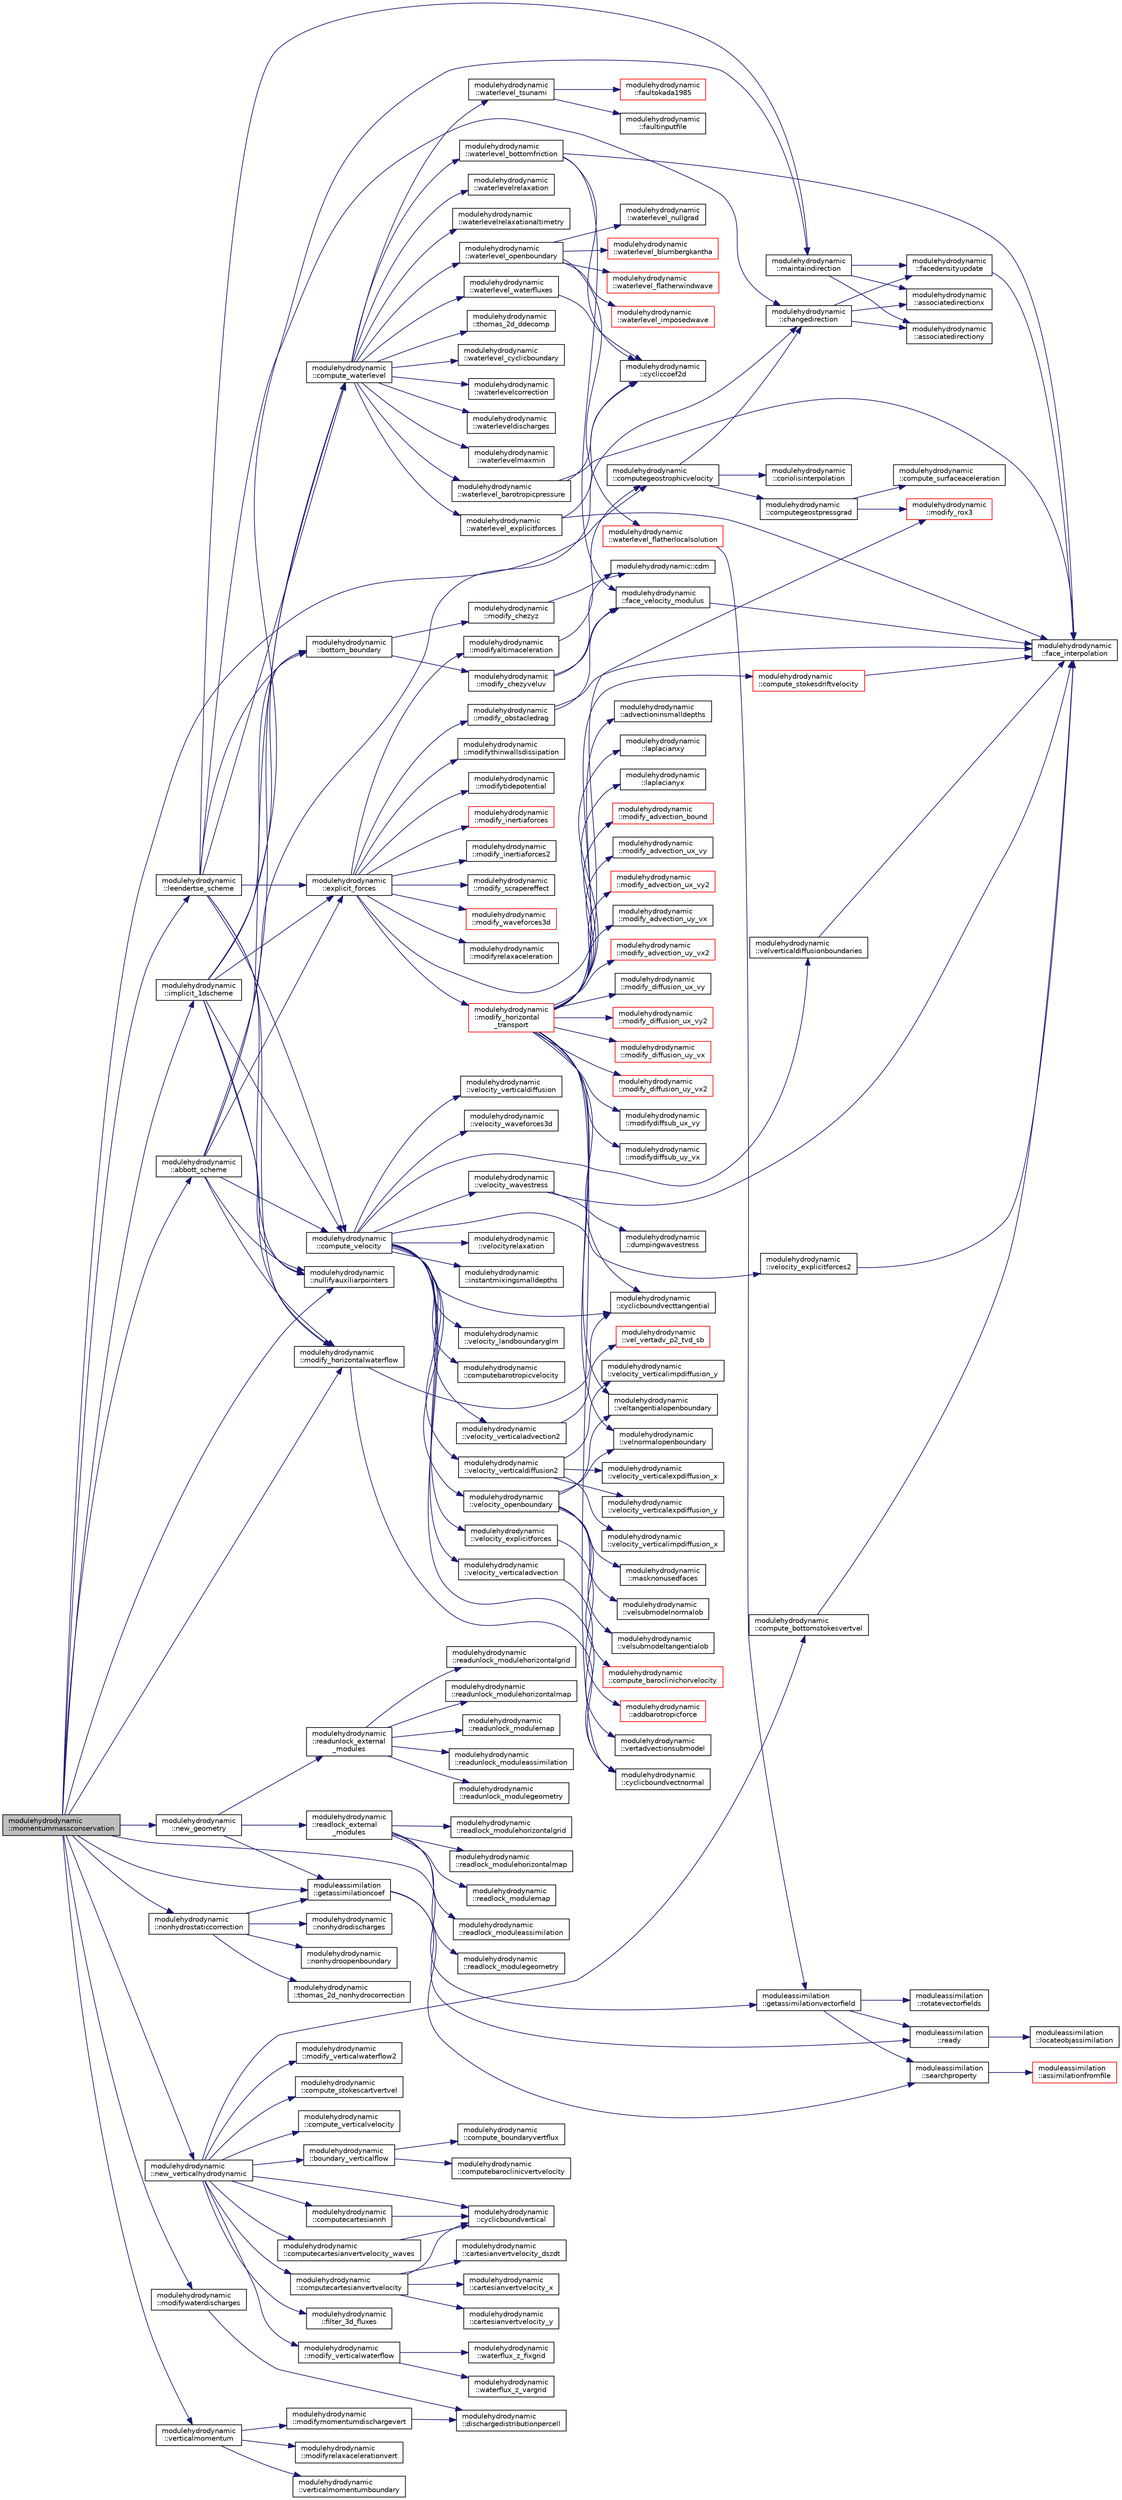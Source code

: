 digraph "modulehydrodynamic::momentummassconservation"
{
 // LATEX_PDF_SIZE
  edge [fontname="Helvetica",fontsize="10",labelfontname="Helvetica",labelfontsize="10"];
  node [fontname="Helvetica",fontsize="10",shape=record];
  rankdir="LR";
  Node1 [label="modulehydrodynamic\l::momentummassconservation",height=0.2,width=0.4,color="black", fillcolor="grey75", style="filled", fontcolor="black",tooltip=" "];
  Node1 -> Node2 [color="midnightblue",fontsize="10",style="solid",fontname="Helvetica"];
  Node2 [label="modulehydrodynamic\l::abbott_scheme",height=0.2,width=0.4,color="black", fillcolor="white", style="filled",URL="$namespacemodulehydrodynamic.html#ab24f3a1aadd0e5ea548005ab690517a5",tooltip=" "];
  Node2 -> Node3 [color="midnightblue",fontsize="10",style="solid",fontname="Helvetica"];
  Node3 [label="modulehydrodynamic\l::bottom_boundary",height=0.2,width=0.4,color="black", fillcolor="white", style="filled",URL="$namespacemodulehydrodynamic.html#a560d4076559adb32fe2884f63e0b13da",tooltip=" "];
  Node3 -> Node4 [color="midnightblue",fontsize="10",style="solid",fontname="Helvetica"];
  Node4 [label="modulehydrodynamic\l::modify_chezyveluv",height=0.2,width=0.4,color="black", fillcolor="white", style="filled",URL="$namespacemodulehydrodynamic.html#a8e14732a1f66519f456c093908a3ee4b",tooltip=" "];
  Node4 -> Node5 [color="midnightblue",fontsize="10",style="solid",fontname="Helvetica"];
  Node5 [label="modulehydrodynamic::cdm",height=0.2,width=0.4,color="black", fillcolor="white", style="filled",URL="$namespacemodulehydrodynamic.html#a5465756a3c0bc0b2789b8cbffd16ec64",tooltip=" "];
  Node4 -> Node6 [color="midnightblue",fontsize="10",style="solid",fontname="Helvetica"];
  Node6 [label="modulehydrodynamic\l::face_velocity_modulus",height=0.2,width=0.4,color="black", fillcolor="white", style="filled",URL="$namespacemodulehydrodynamic.html#a59e16bb385ccdef967139d17eb850973",tooltip=" "];
  Node6 -> Node7 [color="midnightblue",fontsize="10",style="solid",fontname="Helvetica"];
  Node7 [label="modulehydrodynamic\l::face_interpolation",height=0.2,width=0.4,color="black", fillcolor="white", style="filled",URL="$namespacemodulehydrodynamic.html#aeaeab24d9e7539d66950b61105ead64f",tooltip=" "];
  Node3 -> Node8 [color="midnightblue",fontsize="10",style="solid",fontname="Helvetica"];
  Node8 [label="modulehydrodynamic\l::modify_chezyz",height=0.2,width=0.4,color="black", fillcolor="white", style="filled",URL="$namespacemodulehydrodynamic.html#a4b8bde093197fe02063699036c456839",tooltip=" "];
  Node8 -> Node5 [color="midnightblue",fontsize="10",style="solid",fontname="Helvetica"];
  Node2 -> Node9 [color="midnightblue",fontsize="10",style="solid",fontname="Helvetica"];
  Node9 [label="modulehydrodynamic\l::changedirection",height=0.2,width=0.4,color="black", fillcolor="white", style="filled",URL="$namespacemodulehydrodynamic.html#a21da40cf926fb3d12ccc40743a115da6",tooltip=" "];
  Node9 -> Node10 [color="midnightblue",fontsize="10",style="solid",fontname="Helvetica"];
  Node10 [label="modulehydrodynamic\l::associatedirectionx",height=0.2,width=0.4,color="black", fillcolor="white", style="filled",URL="$namespacemodulehydrodynamic.html#a46e9869092f2ae2a7161f224fb8929e7",tooltip=" "];
  Node9 -> Node11 [color="midnightblue",fontsize="10",style="solid",fontname="Helvetica"];
  Node11 [label="modulehydrodynamic\l::associatedirectiony",height=0.2,width=0.4,color="black", fillcolor="white", style="filled",URL="$namespacemodulehydrodynamic.html#ad1dd8c0a50f0deaee0d084b9938b1361",tooltip=" "];
  Node9 -> Node12 [color="midnightblue",fontsize="10",style="solid",fontname="Helvetica"];
  Node12 [label="modulehydrodynamic\l::facedensityupdate",height=0.2,width=0.4,color="black", fillcolor="white", style="filled",URL="$namespacemodulehydrodynamic.html#a4f57ea10dc59c15002a9fd37b1d8497f",tooltip="Constructs Updates facedensity matrix."];
  Node12 -> Node7 [color="midnightblue",fontsize="10",style="solid",fontname="Helvetica"];
  Node2 -> Node13 [color="midnightblue",fontsize="10",style="solid",fontname="Helvetica"];
  Node13 [label="modulehydrodynamic\l::compute_velocity",height=0.2,width=0.4,color="black", fillcolor="white", style="filled",URL="$namespacemodulehydrodynamic.html#aba4d9045d33fdc1b7b6011fd3fbb9c28",tooltip=" "];
  Node13 -> Node14 [color="midnightblue",fontsize="10",style="solid",fontname="Helvetica"];
  Node14 [label="modulehydrodynamic\l::computebarotropicvelocity",height=0.2,width=0.4,color="black", fillcolor="white", style="filled",URL="$namespacemodulehydrodynamic.html#a4ced11a2f90a07418b9497e7e9b068b7",tooltip=" "];
  Node13 -> Node15 [color="midnightblue",fontsize="10",style="solid",fontname="Helvetica"];
  Node15 [label="modulehydrodynamic\l::cyclicboundvectnormal",height=0.2,width=0.4,color="black", fillcolor="white", style="filled",URL="$namespacemodulehydrodynamic.html#ab70188c3f183ae7e6142adec6d3ea9fe",tooltip=" "];
  Node13 -> Node16 [color="midnightblue",fontsize="10",style="solid",fontname="Helvetica"];
  Node16 [label="modulehydrodynamic\l::cyclicboundvecttangential",height=0.2,width=0.4,color="black", fillcolor="white", style="filled",URL="$namespacemodulehydrodynamic.html#a0d8c9bbfb63616e6ad93ba589923c7eb",tooltip=" "];
  Node13 -> Node17 [color="midnightblue",fontsize="10",style="solid",fontname="Helvetica"];
  Node17 [label="modulehydrodynamic\l::instantmixingsmalldepths",height=0.2,width=0.4,color="black", fillcolor="white", style="filled",URL="$namespacemodulehydrodynamic.html#a2237f44be04f4c5aeac0890ddec1ce4b",tooltip=" "];
  Node13 -> Node18 [color="midnightblue",fontsize="10",style="solid",fontname="Helvetica"];
  Node18 [label="modulehydrodynamic\l::velocity_explicitforces",height=0.2,width=0.4,color="black", fillcolor="white", style="filled",URL="$namespacemodulehydrodynamic.html#a2789c8c5f9e3e6838c5dda5c13dcd234",tooltip=" "];
  Node18 -> Node19 [color="midnightblue",fontsize="10",style="solid",fontname="Helvetica"];
  Node19 [label="modulehydrodynamic\l::addbarotropicforce",height=0.2,width=0.4,color="red", fillcolor="white", style="filled",URL="$namespacemodulehydrodynamic.html#ae560c34b494b7b4a8783efd438180a08",tooltip="Adds BarotropicForce to TiCoef_3D."];
  Node13 -> Node24 [color="midnightblue",fontsize="10",style="solid",fontname="Helvetica"];
  Node24 [label="modulehydrodynamic\l::velocity_explicitforces2",height=0.2,width=0.4,color="black", fillcolor="white", style="filled",URL="$namespacemodulehydrodynamic.html#abd61f98643ce464fcbf206fc9a8051a9",tooltip=" "];
  Node24 -> Node7 [color="midnightblue",fontsize="10",style="solid",fontname="Helvetica"];
  Node13 -> Node25 [color="midnightblue",fontsize="10",style="solid",fontname="Helvetica"];
  Node25 [label="modulehydrodynamic\l::velocity_landboundaryglm",height=0.2,width=0.4,color="black", fillcolor="white", style="filled",URL="$namespacemodulehydrodynamic.html#a678adb3cd056a0f44a4c7ba6b7ba8544",tooltip=" "];
  Node13 -> Node26 [color="midnightblue",fontsize="10",style="solid",fontname="Helvetica"];
  Node26 [label="modulehydrodynamic\l::velocity_openboundary",height=0.2,width=0.4,color="black", fillcolor="white", style="filled",URL="$namespacemodulehydrodynamic.html#ad3f40e56e615a729156e48c10775bde3",tooltip=" "];
  Node26 -> Node27 [color="midnightblue",fontsize="10",style="solid",fontname="Helvetica"];
  Node27 [label="modulehydrodynamic\l::compute_baroclinichorvelocity",height=0.2,width=0.4,color="red", fillcolor="white", style="filled",URL="$namespacemodulehydrodynamic.html#a5548f1e73131ae2e60c1386848706e83",tooltip=" "];
  Node26 -> Node29 [color="midnightblue",fontsize="10",style="solid",fontname="Helvetica"];
  Node29 [label="modulehydrodynamic\l::masknonusedfaces",height=0.2,width=0.4,color="black", fillcolor="white", style="filled",URL="$namespacemodulehydrodynamic.html#ab4a3acec600d04e2afbf5acc7f68b642",tooltip=" "];
  Node26 -> Node30 [color="midnightblue",fontsize="10",style="solid",fontname="Helvetica"];
  Node30 [label="modulehydrodynamic\l::velnormalopenboundary",height=0.2,width=0.4,color="black", fillcolor="white", style="filled",URL="$namespacemodulehydrodynamic.html#af23df453cb52dbe604e896aba3b572aa",tooltip=" "];
  Node26 -> Node31 [color="midnightblue",fontsize="10",style="solid",fontname="Helvetica"];
  Node31 [label="modulehydrodynamic\l::velsubmodelnormalob",height=0.2,width=0.4,color="black", fillcolor="white", style="filled",URL="$namespacemodulehydrodynamic.html#aca265830a6a43d55606480ef5abdb2af",tooltip=" "];
  Node26 -> Node32 [color="midnightblue",fontsize="10",style="solid",fontname="Helvetica"];
  Node32 [label="modulehydrodynamic\l::velsubmodeltangentialob",height=0.2,width=0.4,color="black", fillcolor="white", style="filled",URL="$namespacemodulehydrodynamic.html#ac476fd6c2f59116c8cbcbed954fdbc5f",tooltip=" "];
  Node26 -> Node33 [color="midnightblue",fontsize="10",style="solid",fontname="Helvetica"];
  Node33 [label="modulehydrodynamic\l::veltangentialopenboundary",height=0.2,width=0.4,color="black", fillcolor="white", style="filled",URL="$namespacemodulehydrodynamic.html#a0be051dfb2855eb7014145fceaa64075",tooltip=" "];
  Node13 -> Node34 [color="midnightblue",fontsize="10",style="solid",fontname="Helvetica"];
  Node34 [label="modulehydrodynamic\l::velocity_verticaladvection",height=0.2,width=0.4,color="black", fillcolor="white", style="filled",URL="$namespacemodulehydrodynamic.html#ac07b9cc801de5e329ae0bf6d2bc4783b",tooltip=" "];
  Node34 -> Node35 [color="midnightblue",fontsize="10",style="solid",fontname="Helvetica"];
  Node35 [label="modulehydrodynamic\l::vertadvectionsubmodel",height=0.2,width=0.4,color="black", fillcolor="white", style="filled",URL="$namespacemodulehydrodynamic.html#a514294a37adf9ce3b21a6817c7a86ae1",tooltip=" "];
  Node13 -> Node36 [color="midnightblue",fontsize="10",style="solid",fontname="Helvetica"];
  Node36 [label="modulehydrodynamic\l::velocity_verticaladvection2",height=0.2,width=0.4,color="black", fillcolor="white", style="filled",URL="$namespacemodulehydrodynamic.html#afa0606ff5f3ca74cfea949891a5bbfc9",tooltip=" "];
  Node36 -> Node37 [color="midnightblue",fontsize="10",style="solid",fontname="Helvetica"];
  Node37 [label="modulehydrodynamic\l::vel_vertadv_p2_tvd_sb",height=0.2,width=0.4,color="red", fillcolor="white", style="filled",URL="$namespacemodulehydrodynamic.html#aa35561ded10bdb8154447c57ff39764d",tooltip=" "];
  Node13 -> Node42 [color="midnightblue",fontsize="10",style="solid",fontname="Helvetica"];
  Node42 [label="modulehydrodynamic\l::velocity_verticaldiffusion",height=0.2,width=0.4,color="black", fillcolor="white", style="filled",URL="$namespacemodulehydrodynamic.html#adb227f6b4fa5a958b2dd2061dbfcb22d",tooltip=" "];
  Node13 -> Node43 [color="midnightblue",fontsize="10",style="solid",fontname="Helvetica"];
  Node43 [label="modulehydrodynamic\l::velocity_verticaldiffusion2",height=0.2,width=0.4,color="black", fillcolor="white", style="filled",URL="$namespacemodulehydrodynamic.html#a316d0cd95ae2df1e689b4c5f7cd4db26",tooltip=" "];
  Node43 -> Node44 [color="midnightblue",fontsize="10",style="solid",fontname="Helvetica"];
  Node44 [label="modulehydrodynamic\l::velocity_verticalexpdiffusion_x",height=0.2,width=0.4,color="black", fillcolor="white", style="filled",URL="$namespacemodulehydrodynamic.html#a8e24696fc2dbaa5d085e58447e1fcbb3",tooltip=" "];
  Node43 -> Node45 [color="midnightblue",fontsize="10",style="solid",fontname="Helvetica"];
  Node45 [label="modulehydrodynamic\l::velocity_verticalexpdiffusion_y",height=0.2,width=0.4,color="black", fillcolor="white", style="filled",URL="$namespacemodulehydrodynamic.html#aa8e33fb439a524d36e71fae09425d824",tooltip=" "];
  Node43 -> Node46 [color="midnightblue",fontsize="10",style="solid",fontname="Helvetica"];
  Node46 [label="modulehydrodynamic\l::velocity_verticalimpdiffusion_x",height=0.2,width=0.4,color="black", fillcolor="white", style="filled",URL="$namespacemodulehydrodynamic.html#a7b3551cb8e8ac99602a6ba34d58083a5",tooltip=" "];
  Node43 -> Node47 [color="midnightblue",fontsize="10",style="solid",fontname="Helvetica"];
  Node47 [label="modulehydrodynamic\l::velocity_verticalimpdiffusion_y",height=0.2,width=0.4,color="black", fillcolor="white", style="filled",URL="$namespacemodulehydrodynamic.html#a589cb99ff718571e270c60116aea1391",tooltip=" "];
  Node13 -> Node48 [color="midnightblue",fontsize="10",style="solid",fontname="Helvetica"];
  Node48 [label="modulehydrodynamic\l::velocity_waveforces3d",height=0.2,width=0.4,color="black", fillcolor="white", style="filled",URL="$namespacemodulehydrodynamic.html#a7cadc35d4f0e4955a2d416039a2a2d18",tooltip=" "];
  Node13 -> Node49 [color="midnightblue",fontsize="10",style="solid",fontname="Helvetica"];
  Node49 [label="modulehydrodynamic\l::velocity_wavestress",height=0.2,width=0.4,color="black", fillcolor="white", style="filled",URL="$namespacemodulehydrodynamic.html#ad5e5fda7c09616794f5a3e2d1a317161",tooltip=" "];
  Node49 -> Node50 [color="midnightblue",fontsize="10",style="solid",fontname="Helvetica"];
  Node50 [label="modulehydrodynamic\l::dumpingwavestress",height=0.2,width=0.4,color="black", fillcolor="white", style="filled",URL="$namespacemodulehydrodynamic.html#ab02a05bbd39bd69a28f6f8f585e49eb4",tooltip=" "];
  Node49 -> Node7 [color="midnightblue",fontsize="10",style="solid",fontname="Helvetica"];
  Node13 -> Node51 [color="midnightblue",fontsize="10",style="solid",fontname="Helvetica"];
  Node51 [label="modulehydrodynamic\l::velocityrelaxation",height=0.2,width=0.4,color="black", fillcolor="white", style="filled",URL="$namespacemodulehydrodynamic.html#a3011a9be54d29dbb8d387a2253b36ab3",tooltip=" "];
  Node13 -> Node52 [color="midnightblue",fontsize="10",style="solid",fontname="Helvetica"];
  Node52 [label="modulehydrodynamic\l::velverticaldiffusionboundaries",height=0.2,width=0.4,color="black", fillcolor="white", style="filled",URL="$namespacemodulehydrodynamic.html#a10da15941f53c4274a4bfa5fec56a6ad",tooltip=" "];
  Node52 -> Node7 [color="midnightblue",fontsize="10",style="solid",fontname="Helvetica"];
  Node2 -> Node53 [color="midnightblue",fontsize="10",style="solid",fontname="Helvetica"];
  Node53 [label="modulehydrodynamic\l::compute_waterlevel",height=0.2,width=0.4,color="black", fillcolor="white", style="filled",URL="$namespacemodulehydrodynamic.html#abe745b3932a59db4111fe2798a0c335d",tooltip=" "];
  Node53 -> Node54 [color="midnightblue",fontsize="10",style="solid",fontname="Helvetica"];
  Node54 [label="modulehydrodynamic\l::thomas_2d_ddecomp",height=0.2,width=0.4,color="black", fillcolor="white", style="filled",URL="$namespacemodulehydrodynamic.html#ac03117b3b11b92ebf56eb60fad884b0b",tooltip=" "];
  Node53 -> Node55 [color="midnightblue",fontsize="10",style="solid",fontname="Helvetica"];
  Node55 [label="modulehydrodynamic\l::waterlevel_barotropicpressure",height=0.2,width=0.4,color="black", fillcolor="white", style="filled",URL="$namespacemodulehydrodynamic.html#a5e6cdcb5121c8a2db4d545b07bfd4d73",tooltip=" "];
  Node55 -> Node56 [color="midnightblue",fontsize="10",style="solid",fontname="Helvetica"];
  Node56 [label="modulehydrodynamic\l::cycliccoef2d",height=0.2,width=0.4,color="black", fillcolor="white", style="filled",URL="$namespacemodulehydrodynamic.html#a51f796ba1d401f24370c5f9dd5ec71ae",tooltip=" "];
  Node55 -> Node7 [color="midnightblue",fontsize="10",style="solid",fontname="Helvetica"];
  Node53 -> Node57 [color="midnightblue",fontsize="10",style="solid",fontname="Helvetica"];
  Node57 [label="modulehydrodynamic\l::waterlevel_bottomfriction",height=0.2,width=0.4,color="black", fillcolor="white", style="filled",URL="$namespacemodulehydrodynamic.html#ae585f218a774bfbfdd6f830f47de4d2a",tooltip=" "];
  Node57 -> Node56 [color="midnightblue",fontsize="10",style="solid",fontname="Helvetica"];
  Node57 -> Node7 [color="midnightblue",fontsize="10",style="solid",fontname="Helvetica"];
  Node57 -> Node6 [color="midnightblue",fontsize="10",style="solid",fontname="Helvetica"];
  Node53 -> Node58 [color="midnightblue",fontsize="10",style="solid",fontname="Helvetica"];
  Node58 [label="modulehydrodynamic\l::waterlevel_cyclicboundary",height=0.2,width=0.4,color="black", fillcolor="white", style="filled",URL="$namespacemodulehydrodynamic.html#a07cbcb571bac038116c36df1b277df63",tooltip=" "];
  Node53 -> Node59 [color="midnightblue",fontsize="10",style="solid",fontname="Helvetica"];
  Node59 [label="modulehydrodynamic\l::waterlevel_explicitforces",height=0.2,width=0.4,color="black", fillcolor="white", style="filled",URL="$namespacemodulehydrodynamic.html#a8f55c0f844c6c92f25d99d0c16b764df",tooltip=" "];
  Node59 -> Node56 [color="midnightblue",fontsize="10",style="solid",fontname="Helvetica"];
  Node59 -> Node7 [color="midnightblue",fontsize="10",style="solid",fontname="Helvetica"];
  Node53 -> Node60 [color="midnightblue",fontsize="10",style="solid",fontname="Helvetica"];
  Node60 [label="modulehydrodynamic\l::waterlevel_openboundary",height=0.2,width=0.4,color="black", fillcolor="white", style="filled",URL="$namespacemodulehydrodynamic.html#abc3f56e92d973f39a2bde89ee0ee561f",tooltip=" "];
  Node60 -> Node61 [color="midnightblue",fontsize="10",style="solid",fontname="Helvetica"];
  Node61 [label="modulehydrodynamic\l::waterlevel_blumbergkantha",height=0.2,width=0.4,color="red", fillcolor="white", style="filled",URL="$namespacemodulehydrodynamic.html#ae5c38adbe04a8331efddb3eb147a9de3",tooltip=" "];
  Node60 -> Node113 [color="midnightblue",fontsize="10",style="solid",fontname="Helvetica"];
  Node113 [label="modulehydrodynamic\l::waterlevel_flatherlocalsolution",height=0.2,width=0.4,color="red", fillcolor="white", style="filled",URL="$namespacemodulehydrodynamic.html#a9e27696e9df4a46aae637e4ecb5bb626",tooltip=" "];
  Node113 -> Node121 [color="midnightblue",fontsize="10",style="solid",fontname="Helvetica"];
  Node121 [label="moduleassimilation\l::getassimilationvectorfield",height=0.2,width=0.4,color="black", fillcolor="white", style="filled",URL="$namespacemoduleassimilation.html#a975b67c99f7210685408b97a30aef1ff",tooltip=" "];
  Node121 -> Node115 [color="midnightblue",fontsize="10",style="solid",fontname="Helvetica"];
  Node115 [label="moduleassimilation\l::ready",height=0.2,width=0.4,color="black", fillcolor="white", style="filled",URL="$namespacemoduleassimilation.html#a7c7eb17646a26837c5dfb9acc963b010",tooltip=" "];
  Node115 -> Node116 [color="midnightblue",fontsize="10",style="solid",fontname="Helvetica"];
  Node116 [label="moduleassimilation\l::locateobjassimilation",height=0.2,width=0.4,color="black", fillcolor="white", style="filled",URL="$namespacemoduleassimilation.html#acb3e0bb143f8372bac2b99052ba4943d",tooltip=" "];
  Node121 -> Node122 [color="midnightblue",fontsize="10",style="solid",fontname="Helvetica"];
  Node122 [label="moduleassimilation\l::rotatevectorfields",height=0.2,width=0.4,color="black", fillcolor="white", style="filled",URL="$namespacemoduleassimilation.html#a91d65081df0418d8a1b46cb4548710f3",tooltip=" "];
  Node121 -> Node117 [color="midnightblue",fontsize="10",style="solid",fontname="Helvetica"];
  Node117 [label="moduleassimilation\l::searchproperty",height=0.2,width=0.4,color="black", fillcolor="white", style="filled",URL="$namespacemoduleassimilation.html#a25c18cab5d2d7615f696e5f0ebfbada0",tooltip=" "];
  Node117 -> Node118 [color="midnightblue",fontsize="10",style="solid",fontname="Helvetica"];
  Node118 [label="moduleassimilation\l::assimilationfromfile",height=0.2,width=0.4,color="red", fillcolor="white", style="filled",URL="$namespacemoduleassimilation.html#ac07092b01bbf318f77800bb88c9f12bf",tooltip=" "];
  Node60 -> Node127 [color="midnightblue",fontsize="10",style="solid",fontname="Helvetica"];
  Node127 [label="modulehydrodynamic\l::waterlevel_flatherwindwave",height=0.2,width=0.4,color="red", fillcolor="white", style="filled",URL="$namespacemodulehydrodynamic.html#aa36b2a7f404946cca85cc210b1e51696",tooltip=" "];
  Node60 -> Node130 [color="midnightblue",fontsize="10",style="solid",fontname="Helvetica"];
  Node130 [label="modulehydrodynamic\l::waterlevel_imposedwave",height=0.2,width=0.4,color="red", fillcolor="white", style="filled",URL="$namespacemodulehydrodynamic.html#a25549ff328b3933642ae5a9112a7d2ba",tooltip=" "];
  Node60 -> Node131 [color="midnightblue",fontsize="10",style="solid",fontname="Helvetica"];
  Node131 [label="modulehydrodynamic\l::waterlevel_nullgrad",height=0.2,width=0.4,color="black", fillcolor="white", style="filled",URL="$namespacemodulehydrodynamic.html#a3a81c2f0eddf64c038d5a82241029379",tooltip=" "];
  Node53 -> Node132 [color="midnightblue",fontsize="10",style="solid",fontname="Helvetica"];
  Node132 [label="modulehydrodynamic\l::waterlevel_tsunami",height=0.2,width=0.4,color="black", fillcolor="white", style="filled",URL="$namespacemodulehydrodynamic.html#af4cd55d170e7b64149a737b5bbe9951c",tooltip=" "];
  Node132 -> Node133 [color="midnightblue",fontsize="10",style="solid",fontname="Helvetica"];
  Node133 [label="modulehydrodynamic\l::faultinputfile",height=0.2,width=0.4,color="black", fillcolor="white", style="filled",URL="$namespacemodulehydrodynamic.html#a639b9213d8587d0f1a43c4b8f842d43f",tooltip=" "];
  Node132 -> Node134 [color="midnightblue",fontsize="10",style="solid",fontname="Helvetica"];
  Node134 [label="modulehydrodynamic\l::faultokada1985",height=0.2,width=0.4,color="red", fillcolor="white", style="filled",URL="$namespacemodulehydrodynamic.html#af90f1292b4b75aa67f18563e3030e056",tooltip=" "];
  Node53 -> Node138 [color="midnightblue",fontsize="10",style="solid",fontname="Helvetica"];
  Node138 [label="modulehydrodynamic\l::waterlevel_waterfluxes",height=0.2,width=0.4,color="black", fillcolor="white", style="filled",URL="$namespacemodulehydrodynamic.html#a592aa79c419a6f5815c5df5a4b4548a9",tooltip=" "];
  Node138 -> Node56 [color="midnightblue",fontsize="10",style="solid",fontname="Helvetica"];
  Node53 -> Node139 [color="midnightblue",fontsize="10",style="solid",fontname="Helvetica"];
  Node139 [label="modulehydrodynamic\l::waterlevelcorrection",height=0.2,width=0.4,color="black", fillcolor="white", style="filled",URL="$namespacemodulehydrodynamic.html#a1adc02badc9c5130d372cfb28e43f796",tooltip=" "];
  Node53 -> Node140 [color="midnightblue",fontsize="10",style="solid",fontname="Helvetica"];
  Node140 [label="modulehydrodynamic\l::waterleveldischarges",height=0.2,width=0.4,color="black", fillcolor="white", style="filled",URL="$namespacemodulehydrodynamic.html#a644daa49a5aa05490db0fd5dae3af00c",tooltip=" "];
  Node53 -> Node141 [color="midnightblue",fontsize="10",style="solid",fontname="Helvetica"];
  Node141 [label="modulehydrodynamic\l::waterlevelmaxmin",height=0.2,width=0.4,color="black", fillcolor="white", style="filled",URL="$namespacemodulehydrodynamic.html#a4c31b8fb87415bace90b12dd41376ef4",tooltip=" "];
  Node53 -> Node142 [color="midnightblue",fontsize="10",style="solid",fontname="Helvetica"];
  Node142 [label="modulehydrodynamic\l::waterlevelrelaxation",height=0.2,width=0.4,color="black", fillcolor="white", style="filled",URL="$namespacemodulehydrodynamic.html#af6e5fcf3d54f676a11ab22c650353cef",tooltip=" "];
  Node53 -> Node143 [color="midnightblue",fontsize="10",style="solid",fontname="Helvetica"];
  Node143 [label="modulehydrodynamic\l::waterlevelrelaxationaltimetry",height=0.2,width=0.4,color="black", fillcolor="white", style="filled",URL="$namespacemodulehydrodynamic.html#aaf7d95cf12308ea359a620a3f357b5c5",tooltip=" "];
  Node2 -> Node144 [color="midnightblue",fontsize="10",style="solid",fontname="Helvetica"];
  Node144 [label="modulehydrodynamic\l::explicit_forces",height=0.2,width=0.4,color="black", fillcolor="white", style="filled",URL="$namespacemodulehydrodynamic.html#a789f1e7896025efc57bee4107cc31422",tooltip=" "];
  Node144 -> Node145 [color="midnightblue",fontsize="10",style="solid",fontname="Helvetica"];
  Node145 [label="modulehydrodynamic\l::modify_horizontal\l_transport",height=0.2,width=0.4,color="red", fillcolor="white", style="filled",URL="$namespacemodulehydrodynamic.html#a4bfe52cf1e114fade20b4037cfdf542a",tooltip=" "];
  Node145 -> Node146 [color="midnightblue",fontsize="10",style="solid",fontname="Helvetica"];
  Node146 [label="modulehydrodynamic\l::advectioninsmalldepths",height=0.2,width=0.4,color="black", fillcolor="white", style="filled",URL="$namespacemodulehydrodynamic.html#afb548a927ee2fd2189deebf674794975",tooltip=" "];
  Node145 -> Node147 [color="midnightblue",fontsize="10",style="solid",fontname="Helvetica"];
  Node147 [label="modulehydrodynamic\l::compute_stokesdriftvelocity",height=0.2,width=0.4,color="red", fillcolor="white", style="filled",URL="$namespacemodulehydrodynamic.html#aa9d607cb819115ecbd2eaade1767926c",tooltip=" "];
  Node147 -> Node7 [color="midnightblue",fontsize="10",style="solid",fontname="Helvetica"];
  Node145 -> Node15 [color="midnightblue",fontsize="10",style="solid",fontname="Helvetica"];
  Node145 -> Node16 [color="midnightblue",fontsize="10",style="solid",fontname="Helvetica"];
  Node145 -> Node150 [color="midnightblue",fontsize="10",style="solid",fontname="Helvetica"];
  Node150 [label="modulehydrodynamic\l::laplacianxy",height=0.2,width=0.4,color="black", fillcolor="white", style="filled",URL="$namespacemodulehydrodynamic.html#ace3608af017892be075e4a7361ccedb6",tooltip=" "];
  Node145 -> Node151 [color="midnightblue",fontsize="10",style="solid",fontname="Helvetica"];
  Node151 [label="modulehydrodynamic\l::laplacianyx",height=0.2,width=0.4,color="black", fillcolor="white", style="filled",URL="$namespacemodulehydrodynamic.html#a24dd92fa72c14784cca1137f274f1cbd",tooltip=" "];
  Node145 -> Node152 [color="midnightblue",fontsize="10",style="solid",fontname="Helvetica"];
  Node152 [label="modulehydrodynamic\l::modify_advection_bound",height=0.2,width=0.4,color="red", fillcolor="white", style="filled",URL="$namespacemodulehydrodynamic.html#a07085db86ddaf25769704243d0003e91",tooltip=" "];
  Node145 -> Node157 [color="midnightblue",fontsize="10",style="solid",fontname="Helvetica"];
  Node157 [label="modulehydrodynamic\l::modify_advection_ux_vy",height=0.2,width=0.4,color="black", fillcolor="white", style="filled",URL="$namespacemodulehydrodynamic.html#af43a9493ede9bd9769c3084aeeb523f8",tooltip=" "];
  Node145 -> Node158 [color="midnightblue",fontsize="10",style="solid",fontname="Helvetica"];
  Node158 [label="modulehydrodynamic\l::modify_advection_ux_vy2",height=0.2,width=0.4,color="red", fillcolor="white", style="filled",URL="$namespacemodulehydrodynamic.html#ae42183f0c1d086f859e7d3d9ee46eac2",tooltip=" "];
  Node145 -> Node161 [color="midnightblue",fontsize="10",style="solid",fontname="Helvetica"];
  Node161 [label="modulehydrodynamic\l::modify_advection_uy_vx",height=0.2,width=0.4,color="black", fillcolor="white", style="filled",URL="$namespacemodulehydrodynamic.html#ac84a050bb84449fb6c44f7788ee3ff4f",tooltip=" "];
  Node145 -> Node162 [color="midnightblue",fontsize="10",style="solid",fontname="Helvetica"];
  Node162 [label="modulehydrodynamic\l::modify_advection_uy_vx2",height=0.2,width=0.4,color="red", fillcolor="white", style="filled",URL="$namespacemodulehydrodynamic.html#af99ce289c70fcd7058dafb09027842df",tooltip=" "];
  Node145 -> Node165 [color="midnightblue",fontsize="10",style="solid",fontname="Helvetica"];
  Node165 [label="modulehydrodynamic\l::modify_diffusion_ux_vy",height=0.2,width=0.4,color="black", fillcolor="white", style="filled",URL="$namespacemodulehydrodynamic.html#a1961c3204e40bc45322afca99ce797ea",tooltip=" "];
  Node145 -> Node166 [color="midnightblue",fontsize="10",style="solid",fontname="Helvetica"];
  Node166 [label="modulehydrodynamic\l::modify_diffusion_ux_vy2",height=0.2,width=0.4,color="red", fillcolor="white", style="filled",URL="$namespacemodulehydrodynamic.html#a5a4fb67308e9978095df8c749fce0891",tooltip=" "];
  Node145 -> Node169 [color="midnightblue",fontsize="10",style="solid",fontname="Helvetica"];
  Node169 [label="modulehydrodynamic\l::modify_diffusion_uy_vx",height=0.2,width=0.4,color="red", fillcolor="white", style="filled",URL="$namespacemodulehydrodynamic.html#a8bf6e87d87f18ed2725786160a05e8d4",tooltip=" "];
  Node145 -> Node171 [color="midnightblue",fontsize="10",style="solid",fontname="Helvetica"];
  Node171 [label="modulehydrodynamic\l::modify_diffusion_uy_vx2",height=0.2,width=0.4,color="red", fillcolor="white", style="filled",URL="$namespacemodulehydrodynamic.html#abe761c13bf45b0af8f071055565dde1c",tooltip=" "];
  Node145 -> Node174 [color="midnightblue",fontsize="10",style="solid",fontname="Helvetica"];
  Node174 [label="modulehydrodynamic\l::modifydiffsub_ux_vy",height=0.2,width=0.4,color="black", fillcolor="white", style="filled",URL="$namespacemodulehydrodynamic.html#a0a591d70830b196d88bbd8d05d6c86f9",tooltip=" "];
  Node145 -> Node175 [color="midnightblue",fontsize="10",style="solid",fontname="Helvetica"];
  Node175 [label="modulehydrodynamic\l::modifydiffsub_uy_vx",height=0.2,width=0.4,color="black", fillcolor="white", style="filled",URL="$namespacemodulehydrodynamic.html#aa24ecffdbf571df45437d89566a622ae",tooltip=" "];
  Node145 -> Node30 [color="midnightblue",fontsize="10",style="solid",fontname="Helvetica"];
  Node145 -> Node33 [color="midnightblue",fontsize="10",style="solid",fontname="Helvetica"];
  Node144 -> Node180 [color="midnightblue",fontsize="10",style="solid",fontname="Helvetica"];
  Node180 [label="modulehydrodynamic\l::modify_inertiaforces",height=0.2,width=0.4,color="red", fillcolor="white", style="filled",URL="$namespacemodulehydrodynamic.html#abdc575076528a23bb728d486a9919cdf",tooltip=" "];
  Node144 -> Node186 [color="midnightblue",fontsize="10",style="solid",fontname="Helvetica"];
  Node186 [label="modulehydrodynamic\l::modify_inertiaforces2",height=0.2,width=0.4,color="black", fillcolor="white", style="filled",URL="$namespacemodulehydrodynamic.html#a940e0a370effc1aaace5ba36d5300a19",tooltip=" "];
  Node144 -> Node187 [color="midnightblue",fontsize="10",style="solid",fontname="Helvetica"];
  Node187 [label="modulehydrodynamic\l::modify_obstacledrag",height=0.2,width=0.4,color="black", fillcolor="white", style="filled",URL="$namespacemodulehydrodynamic.html#a0305b5a5c3b3ae37a5cbe73fd9fe29c6",tooltip=" "];
  Node187 -> Node7 [color="midnightblue",fontsize="10",style="solid",fontname="Helvetica"];
  Node187 -> Node6 [color="midnightblue",fontsize="10",style="solid",fontname="Helvetica"];
  Node144 -> Node188 [color="midnightblue",fontsize="10",style="solid",fontname="Helvetica"];
  Node188 [label="modulehydrodynamic\l::modify_rox3",height=0.2,width=0.4,color="red", fillcolor="white", style="filled",URL="$namespacemodulehydrodynamic.html#a9f3d6185fb652a067c6f42b46723a9cc",tooltip=" "];
  Node144 -> Node192 [color="midnightblue",fontsize="10",style="solid",fontname="Helvetica"];
  Node192 [label="modulehydrodynamic\l::modify_scrapereffect",height=0.2,width=0.4,color="black", fillcolor="white", style="filled",URL="$namespacemodulehydrodynamic.html#a9f02295d5c7e337e76ec98febfebdc0b",tooltip=" "];
  Node144 -> Node193 [color="midnightblue",fontsize="10",style="solid",fontname="Helvetica"];
  Node193 [label="modulehydrodynamic\l::modify_waveforces3d",height=0.2,width=0.4,color="red", fillcolor="white", style="filled",URL="$namespacemodulehydrodynamic.html#abb5a03f6dfc75e5c036b503550a4e315",tooltip=" "];
  Node144 -> Node198 [color="midnightblue",fontsize="10",style="solid",fontname="Helvetica"];
  Node198 [label="modulehydrodynamic\l::modifyaltimaceleration",height=0.2,width=0.4,color="black", fillcolor="white", style="filled",URL="$namespacemodulehydrodynamic.html#a56519157850cefc5f98f52914553161e",tooltip=" "];
  Node198 -> Node199 [color="midnightblue",fontsize="10",style="solid",fontname="Helvetica"];
  Node199 [label="modulehydrodynamic\l::computegeostrophicvelocity",height=0.2,width=0.4,color="black", fillcolor="white", style="filled",URL="$namespacemodulehydrodynamic.html#a63098393e35b164bc5c6885e1473058f",tooltip=" "];
  Node199 -> Node9 [color="midnightblue",fontsize="10",style="solid",fontname="Helvetica"];
  Node199 -> Node200 [color="midnightblue",fontsize="10",style="solid",fontname="Helvetica"];
  Node200 [label="modulehydrodynamic\l::computegeostpressgrad",height=0.2,width=0.4,color="black", fillcolor="white", style="filled",URL="$namespacemodulehydrodynamic.html#a8db443c5e63483726ac4ce8b9729bbfa",tooltip=" "];
  Node200 -> Node201 [color="midnightblue",fontsize="10",style="solid",fontname="Helvetica"];
  Node201 [label="modulehydrodynamic\l::compute_surfaceaceleration",height=0.2,width=0.4,color="black", fillcolor="white", style="filled",URL="$namespacemodulehydrodynamic.html#a6ed1d015329405f39d5cfdf5e7481273",tooltip=" "];
  Node200 -> Node188 [color="midnightblue",fontsize="10",style="solid",fontname="Helvetica"];
  Node199 -> Node202 [color="midnightblue",fontsize="10",style="solid",fontname="Helvetica"];
  Node202 [label="modulehydrodynamic\l::coriolisinterpolation",height=0.2,width=0.4,color="black", fillcolor="white", style="filled",URL="$namespacemodulehydrodynamic.html#abfad909cb27f7db4f12b0cd022a34937",tooltip=" "];
  Node144 -> Node203 [color="midnightblue",fontsize="10",style="solid",fontname="Helvetica"];
  Node203 [label="modulehydrodynamic\l::modifyrelaxaceleration",height=0.2,width=0.4,color="black", fillcolor="white", style="filled",URL="$namespacemodulehydrodynamic.html#a2f55960a6b2fdca49570785ed31a7b97",tooltip=" "];
  Node144 -> Node204 [color="midnightblue",fontsize="10",style="solid",fontname="Helvetica"];
  Node204 [label="modulehydrodynamic\l::modifythinwallsdissipation",height=0.2,width=0.4,color="black", fillcolor="white", style="filled",URL="$namespacemodulehydrodynamic.html#ae798ddafe12ad94cd6148f8e2658f074",tooltip=" "];
  Node144 -> Node205 [color="midnightblue",fontsize="10",style="solid",fontname="Helvetica"];
  Node205 [label="modulehydrodynamic\l::modifytidepotential",height=0.2,width=0.4,color="black", fillcolor="white", style="filled",URL="$namespacemodulehydrodynamic.html#af96ad695325003d3a6068df53933c723",tooltip=" "];
  Node2 -> Node206 [color="midnightblue",fontsize="10",style="solid",fontname="Helvetica"];
  Node206 [label="modulehydrodynamic\l::modify_horizontalwaterflow",height=0.2,width=0.4,color="black", fillcolor="white", style="filled",URL="$namespacemodulehydrodynamic.html#a90cfb4d3462f345fb4c6da09ace1521d",tooltip=" "];
  Node206 -> Node15 [color="midnightblue",fontsize="10",style="solid",fontname="Helvetica"];
  Node206 -> Node16 [color="midnightblue",fontsize="10",style="solid",fontname="Helvetica"];
  Node2 -> Node207 [color="midnightblue",fontsize="10",style="solid",fontname="Helvetica"];
  Node207 [label="modulehydrodynamic\l::nullifyauxiliarpointers",height=0.2,width=0.4,color="black", fillcolor="white", style="filled",URL="$namespacemodulehydrodynamic.html#a43c5994c86b411881eec077d6376cb07",tooltip=" "];
  Node1 -> Node199 [color="midnightblue",fontsize="10",style="solid",fontname="Helvetica"];
  Node1 -> Node208 [color="midnightblue",fontsize="10",style="solid",fontname="Helvetica"];
  Node208 [label="moduleassimilation\l::getassimilationcoef",height=0.2,width=0.4,color="black", fillcolor="white", style="filled",URL="$namespacemoduleassimilation.html#aeb67db12f57e948ab0d21c07cf0f3ee4",tooltip=" "];
  Node208 -> Node115 [color="midnightblue",fontsize="10",style="solid",fontname="Helvetica"];
  Node208 -> Node117 [color="midnightblue",fontsize="10",style="solid",fontname="Helvetica"];
  Node1 -> Node121 [color="midnightblue",fontsize="10",style="solid",fontname="Helvetica"];
  Node1 -> Node209 [color="midnightblue",fontsize="10",style="solid",fontname="Helvetica"];
  Node209 [label="modulehydrodynamic\l::implicit_1dscheme",height=0.2,width=0.4,color="black", fillcolor="white", style="filled",URL="$namespacemodulehydrodynamic.html#aad271ff300fe974ab4d13ed6f1bd315d",tooltip=" "];
  Node209 -> Node3 [color="midnightblue",fontsize="10",style="solid",fontname="Helvetica"];
  Node209 -> Node13 [color="midnightblue",fontsize="10",style="solid",fontname="Helvetica"];
  Node209 -> Node53 [color="midnightblue",fontsize="10",style="solid",fontname="Helvetica"];
  Node209 -> Node144 [color="midnightblue",fontsize="10",style="solid",fontname="Helvetica"];
  Node209 -> Node210 [color="midnightblue",fontsize="10",style="solid",fontname="Helvetica"];
  Node210 [label="modulehydrodynamic\l::maintaindirection",height=0.2,width=0.4,color="black", fillcolor="white", style="filled",URL="$namespacemodulehydrodynamic.html#a178f5e060ebc6d1ddcb0e70a9c9e95c2",tooltip=" "];
  Node210 -> Node10 [color="midnightblue",fontsize="10",style="solid",fontname="Helvetica"];
  Node210 -> Node11 [color="midnightblue",fontsize="10",style="solid",fontname="Helvetica"];
  Node210 -> Node12 [color="midnightblue",fontsize="10",style="solid",fontname="Helvetica"];
  Node209 -> Node206 [color="midnightblue",fontsize="10",style="solid",fontname="Helvetica"];
  Node209 -> Node207 [color="midnightblue",fontsize="10",style="solid",fontname="Helvetica"];
  Node1 -> Node211 [color="midnightblue",fontsize="10",style="solid",fontname="Helvetica"];
  Node211 [label="modulehydrodynamic\l::leendertse_scheme",height=0.2,width=0.4,color="black", fillcolor="white", style="filled",URL="$namespacemodulehydrodynamic.html#a8ca7371a9688becd96976013be92880a",tooltip=" "];
  Node211 -> Node3 [color="midnightblue",fontsize="10",style="solid",fontname="Helvetica"];
  Node211 -> Node9 [color="midnightblue",fontsize="10",style="solid",fontname="Helvetica"];
  Node211 -> Node13 [color="midnightblue",fontsize="10",style="solid",fontname="Helvetica"];
  Node211 -> Node53 [color="midnightblue",fontsize="10",style="solid",fontname="Helvetica"];
  Node211 -> Node144 [color="midnightblue",fontsize="10",style="solid",fontname="Helvetica"];
  Node211 -> Node210 [color="midnightblue",fontsize="10",style="solid",fontname="Helvetica"];
  Node211 -> Node206 [color="midnightblue",fontsize="10",style="solid",fontname="Helvetica"];
  Node211 -> Node207 [color="midnightblue",fontsize="10",style="solid",fontname="Helvetica"];
  Node1 -> Node206 [color="midnightblue",fontsize="10",style="solid",fontname="Helvetica"];
  Node1 -> Node212 [color="midnightblue",fontsize="10",style="solid",fontname="Helvetica"];
  Node212 [label="modulehydrodynamic\l::modifywaterdischarges",height=0.2,width=0.4,color="black", fillcolor="white", style="filled",URL="$namespacemodulehydrodynamic.html#a3efd394333f3dd01635ae28bbea6dd28",tooltip=" "];
  Node212 -> Node177 [color="midnightblue",fontsize="10",style="solid",fontname="Helvetica"];
  Node177 [label="modulehydrodynamic\l::dischargedistributionpercell",height=0.2,width=0.4,color="black", fillcolor="white", style="filled",URL="$namespacemodulehydrodynamic.html#af887912ae7453edc3375d52c4f6cdfc3",tooltip=" "];
  Node1 -> Node213 [color="midnightblue",fontsize="10",style="solid",fontname="Helvetica"];
  Node213 [label="modulehydrodynamic\l::new_geometry",height=0.2,width=0.4,color="black", fillcolor="white", style="filled",URL="$namespacemodulehydrodynamic.html#a348f4fbd3311ec9fc2bcc611faaa34be",tooltip=" "];
  Node213 -> Node208 [color="midnightblue",fontsize="10",style="solid",fontname="Helvetica"];
  Node213 -> Node214 [color="midnightblue",fontsize="10",style="solid",fontname="Helvetica"];
  Node214 [label="modulehydrodynamic\l::readlock_external\l_modules",height=0.2,width=0.4,color="black", fillcolor="white", style="filled",URL="$namespacemodulehydrodynamic.html#a52fe0c61446c7eca188bf5a42867951b",tooltip=" "];
  Node214 -> Node215 [color="midnightblue",fontsize="10",style="solid",fontname="Helvetica"];
  Node215 [label="modulehydrodynamic\l::readlock_moduleassimilation",height=0.2,width=0.4,color="black", fillcolor="white", style="filled",URL="$namespacemodulehydrodynamic.html#ab5bfdd9c743fefaf135fd907892e5f17",tooltip=" "];
  Node214 -> Node216 [color="midnightblue",fontsize="10",style="solid",fontname="Helvetica"];
  Node216 [label="modulehydrodynamic\l::readlock_modulegeometry",height=0.2,width=0.4,color="black", fillcolor="white", style="filled",URL="$namespacemodulehydrodynamic.html#a1a5e2244778fa6a2caa0ff13ec7eb67b",tooltip=" "];
  Node214 -> Node217 [color="midnightblue",fontsize="10",style="solid",fontname="Helvetica"];
  Node217 [label="modulehydrodynamic\l::readlock_modulehorizontalgrid",height=0.2,width=0.4,color="black", fillcolor="white", style="filled",URL="$namespacemodulehydrodynamic.html#a87327c743a7173e47122b62474c77ea7",tooltip=" "];
  Node214 -> Node218 [color="midnightblue",fontsize="10",style="solid",fontname="Helvetica"];
  Node218 [label="modulehydrodynamic\l::readlock_modulehorizontalmap",height=0.2,width=0.4,color="black", fillcolor="white", style="filled",URL="$namespacemodulehydrodynamic.html#a2b7951ef8d3385a7141d22cbca764a93",tooltip=" "];
  Node214 -> Node219 [color="midnightblue",fontsize="10",style="solid",fontname="Helvetica"];
  Node219 [label="modulehydrodynamic\l::readlock_modulemap",height=0.2,width=0.4,color="black", fillcolor="white", style="filled",URL="$namespacemodulehydrodynamic.html#aefa0a7b600df8e249667d3541b45ecf1",tooltip=" "];
  Node213 -> Node220 [color="midnightblue",fontsize="10",style="solid",fontname="Helvetica"];
  Node220 [label="modulehydrodynamic\l::readunlock_external\l_modules",height=0.2,width=0.4,color="black", fillcolor="white", style="filled",URL="$namespacemodulehydrodynamic.html#a6bb278dc4ab8e6429e5d7e752bd6347a",tooltip=" "];
  Node220 -> Node221 [color="midnightblue",fontsize="10",style="solid",fontname="Helvetica"];
  Node221 [label="modulehydrodynamic\l::readunlock_moduleassimilation",height=0.2,width=0.4,color="black", fillcolor="white", style="filled",URL="$namespacemodulehydrodynamic.html#a758de1858d333cb26621ded54ff8be04",tooltip=" "];
  Node220 -> Node222 [color="midnightblue",fontsize="10",style="solid",fontname="Helvetica"];
  Node222 [label="modulehydrodynamic\l::readunlock_modulegeometry",height=0.2,width=0.4,color="black", fillcolor="white", style="filled",URL="$namespacemodulehydrodynamic.html#a987bae5d3ffa9f3fc96e0dfa2ead01ad",tooltip=" "];
  Node220 -> Node223 [color="midnightblue",fontsize="10",style="solid",fontname="Helvetica"];
  Node223 [label="modulehydrodynamic\l::readunlock_modulehorizontalgrid",height=0.2,width=0.4,color="black", fillcolor="white", style="filled",URL="$namespacemodulehydrodynamic.html#aaf0ec07ca1129c3b8498e92e10e49f10",tooltip=" "];
  Node220 -> Node224 [color="midnightblue",fontsize="10",style="solid",fontname="Helvetica"];
  Node224 [label="modulehydrodynamic\l::readunlock_modulehorizontalmap",height=0.2,width=0.4,color="black", fillcolor="white", style="filled",URL="$namespacemodulehydrodynamic.html#af77f71622ac304600bd312437b8af339",tooltip=" "];
  Node220 -> Node225 [color="midnightblue",fontsize="10",style="solid",fontname="Helvetica"];
  Node225 [label="modulehydrodynamic\l::readunlock_modulemap",height=0.2,width=0.4,color="black", fillcolor="white", style="filled",URL="$namespacemodulehydrodynamic.html#a5265f8f84b5dfafbb654e42da68f00af",tooltip=" "];
  Node1 -> Node226 [color="midnightblue",fontsize="10",style="solid",fontname="Helvetica"];
  Node226 [label="modulehydrodynamic\l::new_verticalhydrodynamic",height=0.2,width=0.4,color="black", fillcolor="white", style="filled",URL="$namespacemodulehydrodynamic.html#a9865dafdd7098ab67142ed4fe05d5548",tooltip=" "];
  Node226 -> Node227 [color="midnightblue",fontsize="10",style="solid",fontname="Helvetica"];
  Node227 [label="modulehydrodynamic\l::boundary_verticalflow",height=0.2,width=0.4,color="black", fillcolor="white", style="filled",URL="$namespacemodulehydrodynamic.html#a08186b721c96e023d8a58a34dc22522f",tooltip=" "];
  Node227 -> Node228 [color="midnightblue",fontsize="10",style="solid",fontname="Helvetica"];
  Node228 [label="modulehydrodynamic\l::compute_boundaryvertflux",height=0.2,width=0.4,color="black", fillcolor="white", style="filled",URL="$namespacemodulehydrodynamic.html#a6bae766b43109e13a0a6976d688327fe",tooltip=" "];
  Node227 -> Node229 [color="midnightblue",fontsize="10",style="solid",fontname="Helvetica"];
  Node229 [label="modulehydrodynamic\l::computebaroclinicvertvelocity",height=0.2,width=0.4,color="black", fillcolor="white", style="filled",URL="$namespacemodulehydrodynamic.html#a1d49415947b89ef0be84e9bdfbad90a0",tooltip=" "];
  Node226 -> Node230 [color="midnightblue",fontsize="10",style="solid",fontname="Helvetica"];
  Node230 [label="modulehydrodynamic\l::compute_bottomstokesvertvel",height=0.2,width=0.4,color="black", fillcolor="white", style="filled",URL="$namespacemodulehydrodynamic.html#a7cd2ef8de29d245b1298263b1facaaea",tooltip=" "];
  Node230 -> Node7 [color="midnightblue",fontsize="10",style="solid",fontname="Helvetica"];
  Node226 -> Node231 [color="midnightblue",fontsize="10",style="solid",fontname="Helvetica"];
  Node231 [label="modulehydrodynamic\l::compute_stokescartvertvel",height=0.2,width=0.4,color="black", fillcolor="white", style="filled",URL="$namespacemodulehydrodynamic.html#abb245df1c1a4f6ca752bd7181e8c61e1",tooltip=" "];
  Node226 -> Node232 [color="midnightblue",fontsize="10",style="solid",fontname="Helvetica"];
  Node232 [label="modulehydrodynamic\l::compute_verticalvelocity",height=0.2,width=0.4,color="black", fillcolor="white", style="filled",URL="$namespacemodulehydrodynamic.html#aced7b976b91c1f042518042a8b14bad5",tooltip=" "];
  Node226 -> Node233 [color="midnightblue",fontsize="10",style="solid",fontname="Helvetica"];
  Node233 [label="modulehydrodynamic\l::computecartesiannh",height=0.2,width=0.4,color="black", fillcolor="white", style="filled",URL="$namespacemodulehydrodynamic.html#a40e6066d8e63726036522b3dcddee56a",tooltip=" "];
  Node233 -> Node234 [color="midnightblue",fontsize="10",style="solid",fontname="Helvetica"];
  Node234 [label="modulehydrodynamic\l::cyclicboundvertical",height=0.2,width=0.4,color="black", fillcolor="white", style="filled",URL="$namespacemodulehydrodynamic.html#a700b6b9b38f8b3e2c1a84293c349c18a",tooltip=" "];
  Node226 -> Node235 [color="midnightblue",fontsize="10",style="solid",fontname="Helvetica"];
  Node235 [label="modulehydrodynamic\l::computecartesianvertvelocity",height=0.2,width=0.4,color="black", fillcolor="white", style="filled",URL="$namespacemodulehydrodynamic.html#a6063cff17a8575e5ea95e38e9a14da2d",tooltip="computes vertical velocity"];
  Node235 -> Node236 [color="midnightblue",fontsize="10",style="solid",fontname="Helvetica"];
  Node236 [label="modulehydrodynamic\l::cartesianvertvelocity_dszdt",height=0.2,width=0.4,color="black", fillcolor="white", style="filled",URL="$namespacemodulehydrodynamic.html#a9772161971692ce08d19cef91a386fac",tooltip=" "];
  Node235 -> Node237 [color="midnightblue",fontsize="10",style="solid",fontname="Helvetica"];
  Node237 [label="modulehydrodynamic\l::cartesianvertvelocity_x",height=0.2,width=0.4,color="black", fillcolor="white", style="filled",URL="$namespacemodulehydrodynamic.html#a8aba05fac18e37da17d46c814637d76d",tooltip=" "];
  Node235 -> Node238 [color="midnightblue",fontsize="10",style="solid",fontname="Helvetica"];
  Node238 [label="modulehydrodynamic\l::cartesianvertvelocity_y",height=0.2,width=0.4,color="black", fillcolor="white", style="filled",URL="$namespacemodulehydrodynamic.html#a83c5705b82e5071e7dfac5932e8df600",tooltip=" "];
  Node235 -> Node234 [color="midnightblue",fontsize="10",style="solid",fontname="Helvetica"];
  Node226 -> Node239 [color="midnightblue",fontsize="10",style="solid",fontname="Helvetica"];
  Node239 [label="modulehydrodynamic\l::computecartesianvertvelocity_waves",height=0.2,width=0.4,color="black", fillcolor="white", style="filled",URL="$namespacemodulehydrodynamic.html#a0db86466331e0f34d09dc68a50b1b90a",tooltip=" "];
  Node239 -> Node234 [color="midnightblue",fontsize="10",style="solid",fontname="Helvetica"];
  Node226 -> Node234 [color="midnightblue",fontsize="10",style="solid",fontname="Helvetica"];
  Node226 -> Node240 [color="midnightblue",fontsize="10",style="solid",fontname="Helvetica"];
  Node240 [label="modulehydrodynamic\l::filter_3d_fluxes",height=0.2,width=0.4,color="black", fillcolor="white", style="filled",URL="$namespacemodulehydrodynamic.html#a9de56e052f0a5f85cbbcbac9a2f0f95a",tooltip=" "];
  Node226 -> Node241 [color="midnightblue",fontsize="10",style="solid",fontname="Helvetica"];
  Node241 [label="modulehydrodynamic\l::modify_verticalwaterflow",height=0.2,width=0.4,color="black", fillcolor="white", style="filled",URL="$namespacemodulehydrodynamic.html#a46041cae58ee2c4998a230bec6a29842",tooltip="Computes vertical waterflow. Edited By Joao Sobrinho - 09-2019."];
  Node241 -> Node242 [color="midnightblue",fontsize="10",style="solid",fontname="Helvetica"];
  Node242 [label="modulehydrodynamic\l::waterflux_z_fixgrid",height=0.2,width=0.4,color="black", fillcolor="white", style="filled",URL="$namespacemodulehydrodynamic.html#a3fe052dd273f760e4435a23335e61a3d",tooltip="Computes vertical waterflow for a fixed grid."];
  Node241 -> Node243 [color="midnightblue",fontsize="10",style="solid",fontname="Helvetica"];
  Node243 [label="modulehydrodynamic\l::waterflux_z_vargrid",height=0.2,width=0.4,color="black", fillcolor="white", style="filled",URL="$namespacemodulehydrodynamic.html#ae4f0292e6eab75249306f9f2e14f7864",tooltip="Computes vertical waterflow for a variable grid."];
  Node226 -> Node244 [color="midnightblue",fontsize="10",style="solid",fontname="Helvetica"];
  Node244 [label="modulehydrodynamic\l::modify_verticalwaterflow2",height=0.2,width=0.4,color="black", fillcolor="white", style="filled",URL="$namespacemodulehydrodynamic.html#a1f8ddbc0ece0c18f162bad801e126bd6",tooltip=" "];
  Node1 -> Node245 [color="midnightblue",fontsize="10",style="solid",fontname="Helvetica"];
  Node245 [label="modulehydrodynamic\l::nonhydrostaticcorrection",height=0.2,width=0.4,color="black", fillcolor="white", style="filled",URL="$namespacemodulehydrodynamic.html#abc8e7cbc6bd77b58f41b41db117c979b",tooltip=" "];
  Node245 -> Node208 [color="midnightblue",fontsize="10",style="solid",fontname="Helvetica"];
  Node245 -> Node246 [color="midnightblue",fontsize="10",style="solid",fontname="Helvetica"];
  Node246 [label="modulehydrodynamic\l::nonhydrodischarges",height=0.2,width=0.4,color="black", fillcolor="white", style="filled",URL="$namespacemodulehydrodynamic.html#a5a21356710281101f911022fe04dd47d",tooltip=" "];
  Node245 -> Node247 [color="midnightblue",fontsize="10",style="solid",fontname="Helvetica"];
  Node247 [label="modulehydrodynamic\l::nonhydroopenboundary",height=0.2,width=0.4,color="black", fillcolor="white", style="filled",URL="$namespacemodulehydrodynamic.html#aa8e7eaaf3d7106144fb138675637be7e",tooltip=" "];
  Node245 -> Node248 [color="midnightblue",fontsize="10",style="solid",fontname="Helvetica"];
  Node248 [label="modulehydrodynamic\l::thomas_2d_nonhydrocorrection",height=0.2,width=0.4,color="black", fillcolor="white", style="filled",URL="$namespacemodulehydrodynamic.html#ae703b0f1de9b2461040ee74aa6867ff7",tooltip=" "];
  Node1 -> Node207 [color="midnightblue",fontsize="10",style="solid",fontname="Helvetica"];
  Node1 -> Node249 [color="midnightblue",fontsize="10",style="solid",fontname="Helvetica"];
  Node249 [label="modulehydrodynamic\l::verticalmomentum",height=0.2,width=0.4,color="black", fillcolor="white", style="filled",URL="$namespacemodulehydrodynamic.html#aa70939d9e325f64455a339e7369d5b4c",tooltip=" "];
  Node249 -> Node250 [color="midnightblue",fontsize="10",style="solid",fontname="Helvetica"];
  Node250 [label="modulehydrodynamic\l::modifymomentumdischargevert",height=0.2,width=0.4,color="black", fillcolor="white", style="filled",URL="$namespacemodulehydrodynamic.html#a3f760d4a01b6aa649a0bc54d3b96ff54",tooltip=" "];
  Node250 -> Node177 [color="midnightblue",fontsize="10",style="solid",fontname="Helvetica"];
  Node249 -> Node251 [color="midnightblue",fontsize="10",style="solid",fontname="Helvetica"];
  Node251 [label="modulehydrodynamic\l::modifyrelaxacelerationvert",height=0.2,width=0.4,color="black", fillcolor="white", style="filled",URL="$namespacemodulehydrodynamic.html#aabfea672c59bdb0df6fb5e5dc5a72b20",tooltip=" "];
  Node249 -> Node252 [color="midnightblue",fontsize="10",style="solid",fontname="Helvetica"];
  Node252 [label="modulehydrodynamic\l::verticalmomentumboundary",height=0.2,width=0.4,color="black", fillcolor="white", style="filled",URL="$namespacemodulehydrodynamic.html#a7b6e382d0318b7799ad5228e8148e1ac",tooltip=" "];
}
